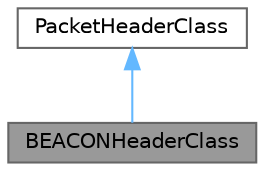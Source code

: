 digraph "BEACONHeaderClass"
{
 // LATEX_PDF_SIZE
  bgcolor="transparent";
  edge [fontname=Helvetica,fontsize=10,labelfontname=Helvetica,labelfontsize=10];
  node [fontname=Helvetica,fontsize=10,shape=box,height=0.2,width=0.4];
  Node1 [id="Node000001",label="BEACONHeaderClass",height=0.2,width=0.4,color="gray40", fillcolor="grey60", style="filled", fontcolor="black",tooltip="Class that describe the header of BEACON Packet."];
  Node2 -> Node1 [id="edge1_Node000001_Node000002",dir="back",color="steelblue1",style="solid",tooltip=" "];
  Node2 [id="Node000002",label="PacketHeaderClass",height=0.2,width=0.4,color="gray40", fillcolor="white", style="filled",tooltip=" "];
}
